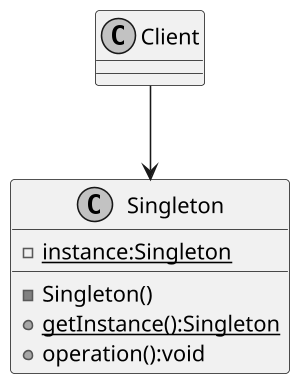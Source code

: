 @startuml

skinparam monochrome true
skinparam defaultFontName Droid Sans
skinparam dpi 150

class Singleton {
    {static} - instance:Singleton
    - Singleton()
    {static} + getInstance():Singleton
    + operation():void
}

class Client {

}

Client --> Singleton

@enduml
